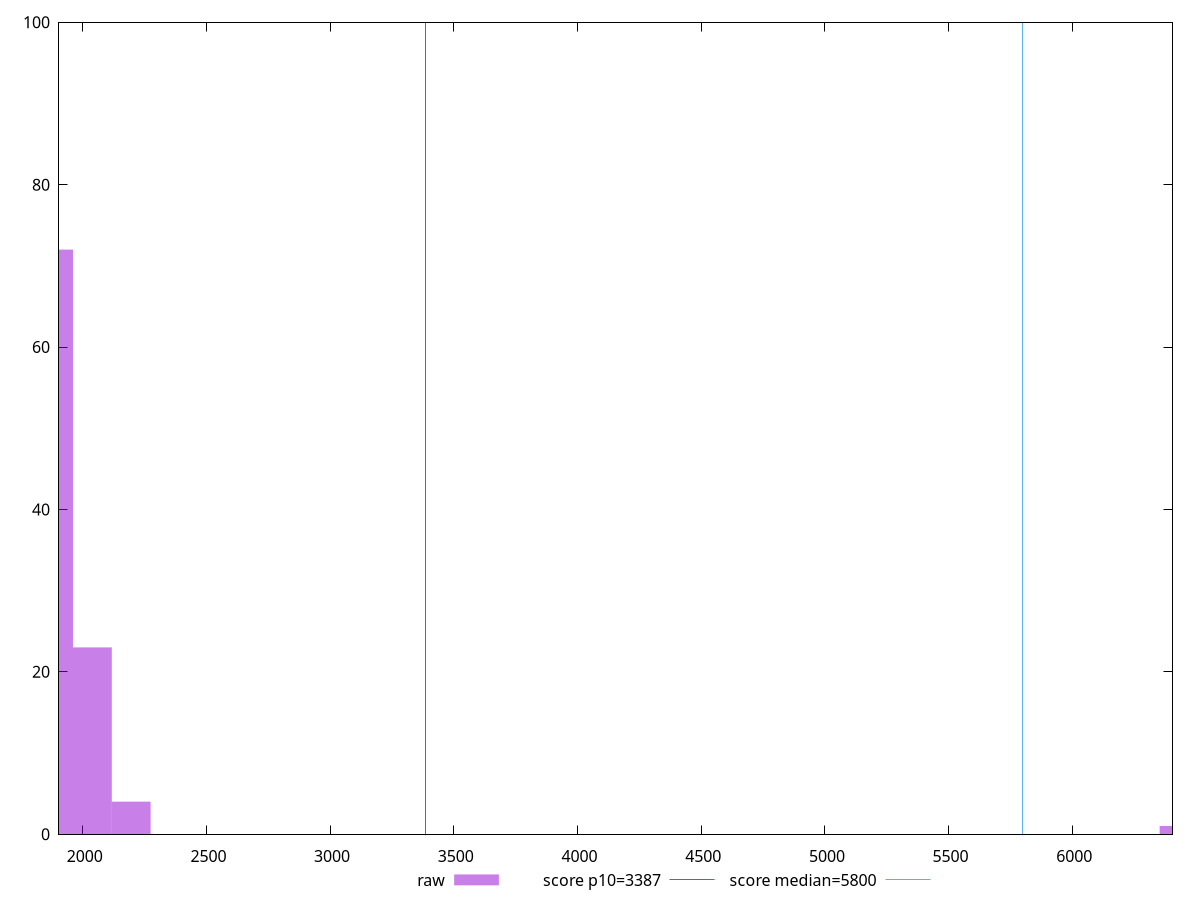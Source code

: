 reset

$raw <<EOF
6431.492619327011 1
2039.253757347589 23
2196.1194309897114 4
1882.3880837054667 72
EOF

set key outside below
set boxwidth 156.86567364212223
set xrange [1904.3046:6405.017323994446]
set yrange [0:100]
set trange [0:100]
set style fill transparent solid 0.5 noborder

set parametric
set terminal svg size 640, 490 enhanced background rgb 'white'
set output "report_00019_2021-02-10T18-14-37.922Z//speed-index/samples/pages+cached+noadtech/raw/histogram.svg"

plot $raw title "raw" with boxes, \
     3387,t title "score p10=3387", \
     5800,t title "score median=5800"

reset

